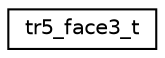 digraph "Graphical Class Hierarchy"
{
 // INTERACTIVE_SVG=YES
  edge [fontname="Helvetica",fontsize="10",labelfontname="Helvetica",labelfontsize="10"];
  node [fontname="Helvetica",fontsize="10",shape=record];
  rankdir="LR";
  Node1 [label="tr5_face3_t",height=0.2,width=0.4,color="black", fillcolor="white", style="filled",URL="$_tomb_raider_8h.html#structtr5__face3__t"];
}
